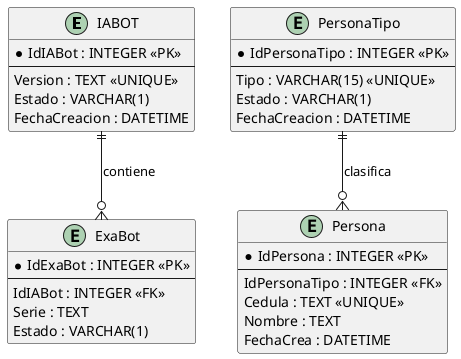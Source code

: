 @startuml
entity IABOT {
    * IdIABot : INTEGER <<PK>>
    --
    Version : TEXT <<UNIQUE>>
    Estado : VARCHAR(1)
    FechaCreacion : DATETIME
}

entity ExaBot {
    * IdExaBot : INTEGER <<PK>>
    --
    IdIABot : INTEGER <<FK>>
    Serie : TEXT
    Estado : VARCHAR(1)
}

entity PersonaTipo {
    * IdPersonaTipo : INTEGER <<PK>>
    --
    Tipo : VARCHAR(15) <<UNIQUE>>
    Estado : VARCHAR(1)
    FechaCreacion : DATETIME
}

entity Persona {
    * IdPersona : INTEGER <<PK>>
    --
    IdPersonaTipo : INTEGER <<FK>>
    Cedula : TEXT <<UNIQUE>>
    Nombre : TEXT
    FechaCrea : DATETIME
}

' Relaciones
IABOT ||--o{ ExaBot : contiene
PersonaTipo ||--o{ Persona : clasifica

@enduml
